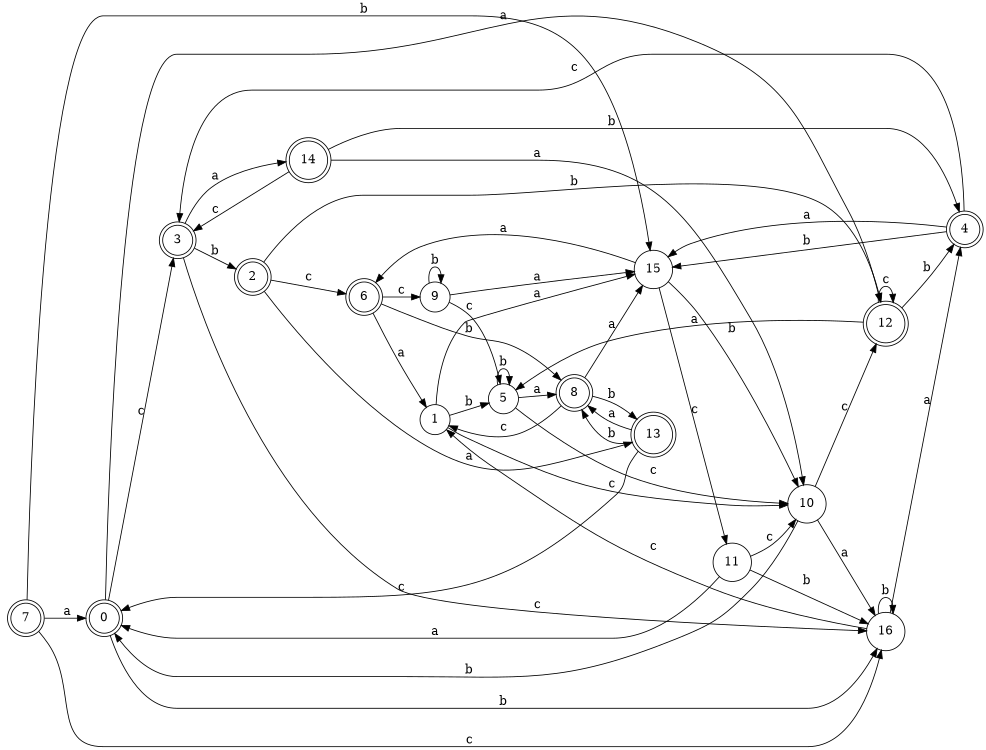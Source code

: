 digraph n14_8 {
__start0 [label="" shape="none"];

rankdir=LR;
size="8,5";

s0 [style="rounded,filled", color="black", fillcolor="white" shape="doublecircle", label="0"];
s1 [style="filled", color="black", fillcolor="white" shape="circle", label="1"];
s2 [style="rounded,filled", color="black", fillcolor="white" shape="doublecircle", label="2"];
s3 [style="rounded,filled", color="black", fillcolor="white" shape="doublecircle", label="3"];
s4 [style="rounded,filled", color="black", fillcolor="white" shape="doublecircle", label="4"];
s5 [style="filled", color="black", fillcolor="white" shape="circle", label="5"];
s6 [style="rounded,filled", color="black", fillcolor="white" shape="doublecircle", label="6"];
s7 [style="rounded,filled", color="black", fillcolor="white" shape="doublecircle", label="7"];
s8 [style="rounded,filled", color="black", fillcolor="white" shape="doublecircle", label="8"];
s9 [style="filled", color="black", fillcolor="white" shape="circle", label="9"];
s10 [style="filled", color="black", fillcolor="white" shape="circle", label="10"];
s11 [style="filled", color="black", fillcolor="white" shape="circle", label="11"];
s12 [style="rounded,filled", color="black", fillcolor="white" shape="doublecircle", label="12"];
s13 [style="rounded,filled", color="black", fillcolor="white" shape="doublecircle", label="13"];
s14 [style="rounded,filled", color="black", fillcolor="white" shape="doublecircle", label="14"];
s15 [style="filled", color="black", fillcolor="white" shape="circle", label="15"];
s16 [style="filled", color="black", fillcolor="white" shape="circle", label="16"];
s0 -> s12 [label="a"];
s0 -> s16 [label="b"];
s0 -> s3 [label="c"];
s1 -> s15 [label="a"];
s1 -> s5 [label="b"];
s1 -> s10 [label="c"];
s2 -> s13 [label="a"];
s2 -> s12 [label="b"];
s2 -> s6 [label="c"];
s3 -> s14 [label="a"];
s3 -> s2 [label="b"];
s3 -> s16 [label="c"];
s4 -> s15 [label="a"];
s4 -> s15 [label="b"];
s4 -> s3 [label="c"];
s5 -> s8 [label="a"];
s5 -> s5 [label="b"];
s5 -> s10 [label="c"];
s6 -> s1 [label="a"];
s6 -> s8 [label="b"];
s6 -> s9 [label="c"];
s7 -> s0 [label="a"];
s7 -> s15 [label="b"];
s7 -> s16 [label="c"];
s8 -> s15 [label="a"];
s8 -> s13 [label="b"];
s8 -> s1 [label="c"];
s9 -> s15 [label="a"];
s9 -> s9 [label="b"];
s9 -> s5 [label="c"];
s10 -> s16 [label="a"];
s10 -> s0 [label="b"];
s10 -> s12 [label="c"];
s11 -> s0 [label="a"];
s11 -> s16 [label="b"];
s11 -> s10 [label="c"];
s12 -> s5 [label="a"];
s12 -> s4 [label="b"];
s12 -> s12 [label="c"];
s13 -> s8 [label="a"];
s13 -> s8 [label="b"];
s13 -> s0 [label="c"];
s14 -> s10 [label="a"];
s14 -> s4 [label="b"];
s14 -> s3 [label="c"];
s15 -> s6 [label="a"];
s15 -> s10 [label="b"];
s15 -> s11 [label="c"];
s16 -> s4 [label="a"];
s16 -> s16 [label="b"];
s16 -> s1 [label="c"];

}